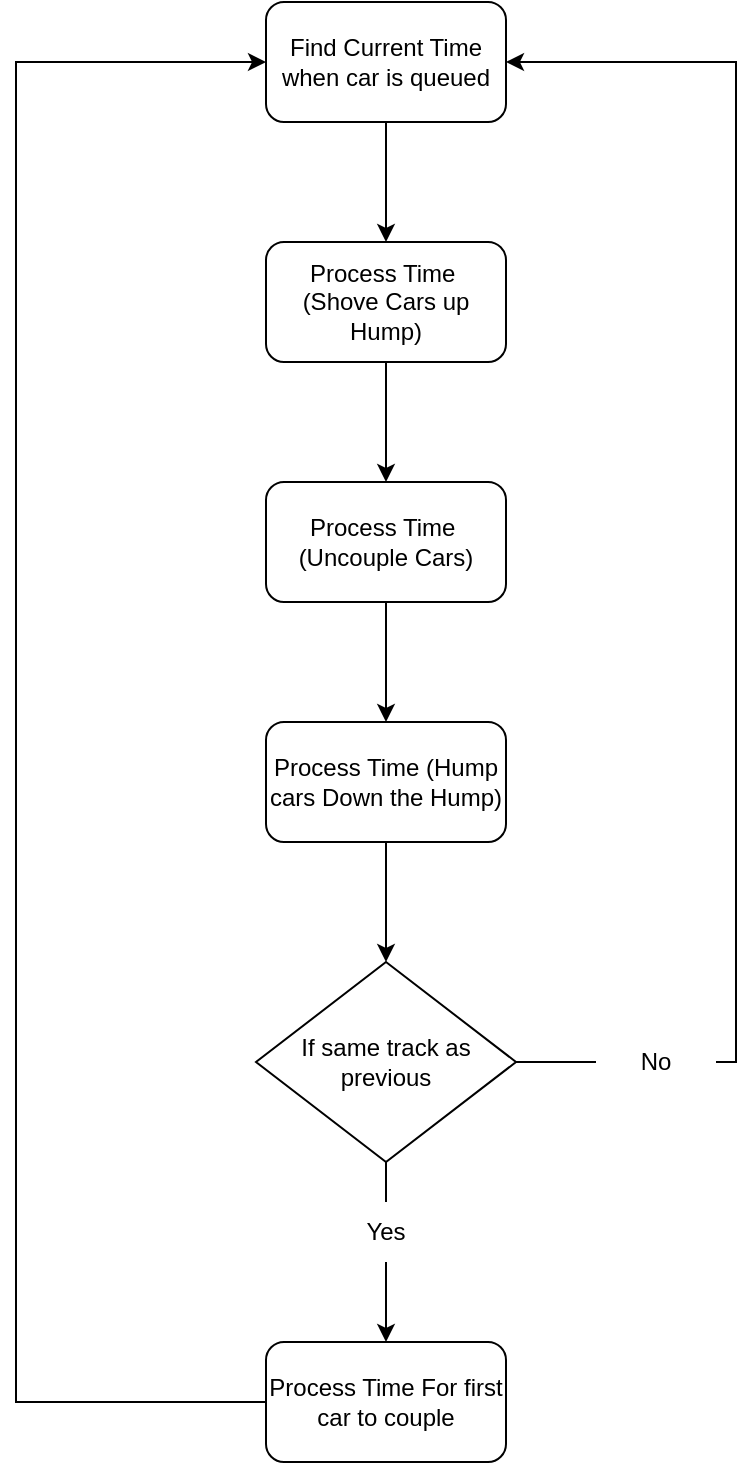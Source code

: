 <mxfile version="20.2.8" type="device"><diagram id="eRBNEnzguYFfJ96nKJjJ" name="Page-1"><mxGraphModel dx="1662" dy="873" grid="1" gridSize="10" guides="1" tooltips="1" connect="1" arrows="1" fold="1" page="1" pageScale="1" pageWidth="850" pageHeight="1100" math="0" shadow="0"><root><mxCell id="0"/><mxCell id="1" parent="0"/><mxCell id="l0-AVDMyT6mFGo5rPH7S-4" style="edgeStyle=orthogonalEdgeStyle;rounded=0;orthogonalLoop=1;jettySize=auto;html=1;entryX=0.5;entryY=0;entryDx=0;entryDy=0;" parent="1" source="l0-AVDMyT6mFGo5rPH7S-1" target="l0-AVDMyT6mFGo5rPH7S-2" edge="1"><mxGeometry relative="1" as="geometry"/></mxCell><mxCell id="l0-AVDMyT6mFGo5rPH7S-1" value="Find Current Time when car is queued" style="rounded=1;whiteSpace=wrap;html=1;" parent="1" vertex="1"><mxGeometry x="285" y="80" width="120" height="60" as="geometry"/></mxCell><mxCell id="l0-AVDMyT6mFGo5rPH7S-5" style="edgeStyle=orthogonalEdgeStyle;rounded=0;orthogonalLoop=1;jettySize=auto;html=1;entryX=0.5;entryY=0;entryDx=0;entryDy=0;" parent="1" source="l0-AVDMyT6mFGo5rPH7S-2" target="l0-AVDMyT6mFGo5rPH7S-3" edge="1"><mxGeometry relative="1" as="geometry"/></mxCell><mxCell id="l0-AVDMyT6mFGo5rPH7S-2" value="Process Time&amp;nbsp;&lt;br&gt;(Shove Cars up Hump)" style="rounded=1;whiteSpace=wrap;html=1;" parent="1" vertex="1"><mxGeometry x="285" y="200" width="120" height="60" as="geometry"/></mxCell><mxCell id="l0-AVDMyT6mFGo5rPH7S-7" style="edgeStyle=orthogonalEdgeStyle;rounded=0;orthogonalLoop=1;jettySize=auto;html=1;exitX=0.5;exitY=1;exitDx=0;exitDy=0;entryX=0.5;entryY=0;entryDx=0;entryDy=0;" parent="1" source="l0-AVDMyT6mFGo5rPH7S-3" target="l0-AVDMyT6mFGo5rPH7S-6" edge="1"><mxGeometry relative="1" as="geometry"/></mxCell><mxCell id="l0-AVDMyT6mFGo5rPH7S-3" value="Process Time&amp;nbsp;&lt;br&gt;(Uncouple Cars)" style="rounded=1;whiteSpace=wrap;html=1;" parent="1" vertex="1"><mxGeometry x="285" y="320" width="120" height="60" as="geometry"/></mxCell><mxCell id="l0-AVDMyT6mFGo5rPH7S-14" style="edgeStyle=orthogonalEdgeStyle;rounded=0;orthogonalLoop=1;jettySize=auto;html=1;entryX=0.5;entryY=0;entryDx=0;entryDy=0;" parent="1" source="l0-AVDMyT6mFGo5rPH7S-6" target="l0-AVDMyT6mFGo5rPH7S-11" edge="1"><mxGeometry relative="1" as="geometry"/></mxCell><mxCell id="l0-AVDMyT6mFGo5rPH7S-6" value="Process Time (Hump cars Down the Hump)" style="rounded=1;whiteSpace=wrap;html=1;" parent="1" vertex="1"><mxGeometry x="285" y="440" width="120" height="60" as="geometry"/></mxCell><mxCell id="l0-AVDMyT6mFGo5rPH7S-22" style="edgeStyle=orthogonalEdgeStyle;rounded=0;orthogonalLoop=1;jettySize=auto;html=1;startArrow=none;entryX=1;entryY=0.5;entryDx=0;entryDy=0;" parent="1" source="l0-AVDMyT6mFGo5rPH7S-23" target="l0-AVDMyT6mFGo5rPH7S-1" edge="1"><mxGeometry relative="1" as="geometry"><mxPoint x="600" y="180" as="targetPoint"/><Array as="points"><mxPoint x="520" y="610"/><mxPoint x="520" y="110"/></Array></mxGeometry></mxCell><mxCell id="l0-AVDMyT6mFGo5rPH7S-11" value="If same track as previous" style="rhombus;whiteSpace=wrap;html=1;" parent="1" vertex="1"><mxGeometry x="280" y="560" width="130" height="100" as="geometry"/></mxCell><mxCell id="l0-AVDMyT6mFGo5rPH7S-23" value="No" style="text;html=1;strokeColor=none;fillColor=none;align=center;verticalAlign=middle;whiteSpace=wrap;rounded=0;" parent="1" vertex="1"><mxGeometry x="450" y="595" width="60" height="30" as="geometry"/></mxCell><mxCell id="l0-AVDMyT6mFGo5rPH7S-24" value="" style="edgeStyle=orthogonalEdgeStyle;rounded=0;orthogonalLoop=1;jettySize=auto;html=1;endArrow=none;" parent="1" source="l0-AVDMyT6mFGo5rPH7S-11" target="l0-AVDMyT6mFGo5rPH7S-23" edge="1"><mxGeometry relative="1" as="geometry"><mxPoint x="600" y="180" as="targetPoint"/><mxPoint x="410" y="610" as="sourcePoint"/></mxGeometry></mxCell><mxCell id="l0-AVDMyT6mFGo5rPH7S-27" style="edgeStyle=orthogonalEdgeStyle;rounded=0;orthogonalLoop=1;jettySize=auto;html=1;entryX=0;entryY=0.5;entryDx=0;entryDy=0;exitX=0;exitY=0.5;exitDx=0;exitDy=0;" parent="1" source="l0-AVDMyT6mFGo5rPH7S-25" target="l0-AVDMyT6mFGo5rPH7S-1" edge="1"><mxGeometry relative="1" as="geometry"><mxPoint x="250" y="740" as="targetPoint"/><Array as="points"><mxPoint x="160" y="780"/><mxPoint x="160" y="110"/></Array></mxGeometry></mxCell><mxCell id="l0-AVDMyT6mFGo5rPH7S-25" value="Process Time For first car to couple" style="rounded=1;whiteSpace=wrap;html=1;" parent="1" vertex="1"><mxGeometry x="285" y="750" width="120" height="60" as="geometry"/></mxCell><mxCell id="l0-AVDMyT6mFGo5rPH7S-30" value="" style="edgeStyle=orthogonalEdgeStyle;rounded=0;orthogonalLoop=1;jettySize=auto;html=1;startArrow=none;" parent="1" source="l0-AVDMyT6mFGo5rPH7S-28" target="l0-AVDMyT6mFGo5rPH7S-25" edge="1"><mxGeometry relative="1" as="geometry"/></mxCell><mxCell id="l0-AVDMyT6mFGo5rPH7S-28" value="Yes" style="text;html=1;strokeColor=none;fillColor=none;align=center;verticalAlign=middle;whiteSpace=wrap;rounded=0;" parent="1" vertex="1"><mxGeometry x="315" y="680" width="60" height="30" as="geometry"/></mxCell><mxCell id="l0-AVDMyT6mFGo5rPH7S-34" value="" style="edgeStyle=orthogonalEdgeStyle;rounded=0;orthogonalLoop=1;jettySize=auto;html=1;endArrow=none;" parent="1" source="l0-AVDMyT6mFGo5rPH7S-11" target="l0-AVDMyT6mFGo5rPH7S-28" edge="1"><mxGeometry relative="1" as="geometry"><mxPoint x="345" y="660" as="sourcePoint"/><mxPoint x="345" y="750" as="targetPoint"/></mxGeometry></mxCell></root></mxGraphModel></diagram></mxfile>
